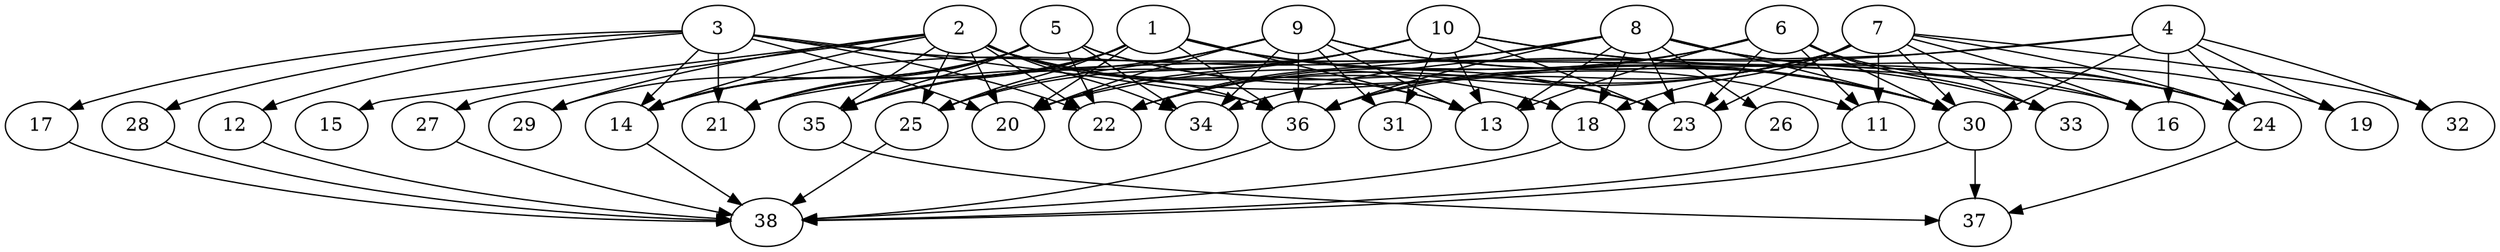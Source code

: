 // DAG (tier=3-complex, mode=data, n=38, ccr=0.501, fat=0.787, density=0.654, regular=0.342, jump=0.296, mindata=4194304, maxdata=33554432)
// DAG automatically generated by daggen at Sun Aug 24 16:33:35 2025
// /home/ermia/Project/Environments/daggen/bin/daggen --dot --ccr 0.501 --fat 0.787 --regular 0.342 --density 0.654 --jump 0.296 --mindata 4194304 --maxdata 33554432 -n 38 
digraph G {
  1 [size="65334574909074240", alpha="0.19", expect_size="32667287454537120"]
  1 -> 13 [size ="2003937251033088"]
  1 -> 14 [size ="2003937251033088"]
  1 -> 20 [size ="2003937251033088"]
  1 -> 21 [size ="2003937251033088"]
  1 -> 23 [size ="2003937251033088"]
  1 -> 25 [size ="2003937251033088"]
  1 -> 30 [size ="2003937251033088"]
  1 -> 35 [size ="2003937251033088"]
  1 -> 36 [size ="2003937251033088"]
  2 [size="591160923768345329664", alpha="0.17", expect_size="295580461884172664832"]
  2 -> 13 [size ="563499843452928"]
  2 -> 14 [size ="563499843452928"]
  2 -> 15 [size ="563499843452928"]
  2 -> 18 [size ="563499843452928"]
  2 -> 20 [size ="563499843452928"]
  2 -> 22 [size ="563499843452928"]
  2 -> 25 [size ="563499843452928"]
  2 -> 27 [size ="563499843452928"]
  2 -> 29 [size ="563499843452928"]
  2 -> 30 [size ="563499843452928"]
  2 -> 34 [size ="563499843452928"]
  2 -> 35 [size ="563499843452928"]
  2 -> 36 [size ="563499843452928"]
  3 [size="677336847851790976", alpha="0.09", expect_size="338668423925895488"]
  3 -> 12 [size ="1279865894469632"]
  3 -> 14 [size ="1279865894469632"]
  3 -> 16 [size ="1279865894469632"]
  3 -> 17 [size ="1279865894469632"]
  3 -> 20 [size ="1279865894469632"]
  3 -> 21 [size ="1279865894469632"]
  3 -> 22 [size ="1279865894469632"]
  3 -> 28 [size ="1279865894469632"]
  3 -> 36 [size ="1279865894469632"]
  4 [size="5342951505424485376", alpha="0.06", expect_size="2671475752712242688"]
  4 -> 16 [size ="3809044435304448"]
  4 -> 19 [size ="3809044435304448"]
  4 -> 21 [size ="3809044435304448"]
  4 -> 24 [size ="3809044435304448"]
  4 -> 30 [size ="3809044435304448"]
  4 -> 32 [size ="3809044435304448"]
  4 -> 34 [size ="3809044435304448"]
  5 [size="101038604967025664", alpha="0.16", expect_size="50519302483512832"]
  5 -> 11 [size ="1764678044745728"]
  5 -> 14 [size ="1764678044745728"]
  5 -> 21 [size ="1764678044745728"]
  5 -> 22 [size ="1764678044745728"]
  5 -> 23 [size ="1764678044745728"]
  5 -> 29 [size ="1764678044745728"]
  5 -> 34 [size ="1764678044745728"]
  5 -> 35 [size ="1764678044745728"]
  6 [size="176079704817316096", alpha="0.12", expect_size="88039852408658048"]
  6 -> 11 [size ="3600688550510592"]
  6 -> 13 [size ="3600688550510592"]
  6 -> 22 [size ="3600688550510592"]
  6 -> 23 [size ="3600688550510592"]
  6 -> 24 [size ="3600688550510592"]
  6 -> 30 [size ="3600688550510592"]
  6 -> 33 [size ="3600688550510592"]
  6 -> 36 [size ="3600688550510592"]
  7 [size="449739225345076864", alpha="0.02", expect_size="224869612672538432"]
  7 -> 11 [size ="7162754213347328"]
  7 -> 16 [size ="7162754213347328"]
  7 -> 18 [size ="7162754213347328"]
  7 -> 20 [size ="7162754213347328"]
  7 -> 22 [size ="7162754213347328"]
  7 -> 23 [size ="7162754213347328"]
  7 -> 24 [size ="7162754213347328"]
  7 -> 30 [size ="7162754213347328"]
  7 -> 32 [size ="7162754213347328"]
  7 -> 33 [size ="7162754213347328"]
  7 -> 36 [size ="7162754213347328"]
  8 [size="1063146820500730150912", alpha="0.12", expect_size="531573410250365075456"]
  8 -> 13 [size ="833333453914112"]
  8 -> 14 [size ="833333453914112"]
  8 -> 18 [size ="833333453914112"]
  8 -> 19 [size ="833333453914112"]
  8 -> 22 [size ="833333453914112"]
  8 -> 23 [size ="833333453914112"]
  8 -> 24 [size ="833333453914112"]
  8 -> 26 [size ="833333453914112"]
  8 -> 30 [size ="833333453914112"]
  8 -> 36 [size ="833333453914112"]
  9 [size="40256985373874696", alpha="0.10", expect_size="20128492686937348"]
  9 -> 13 [size ="1747685577064448"]
  9 -> 20 [size ="1747685577064448"]
  9 -> 25 [size ="1747685577064448"]
  9 -> 30 [size ="1747685577064448"]
  9 -> 31 [size ="1747685577064448"]
  9 -> 33 [size ="1747685577064448"]
  9 -> 34 [size ="1747685577064448"]
  9 -> 35 [size ="1747685577064448"]
  9 -> 36 [size ="1747685577064448"]
  10 [size="325771599768412608", alpha="0.05", expect_size="162885799884206304"]
  10 -> 13 [size ="8474361853902848"]
  10 -> 16 [size ="8474361853902848"]
  10 -> 20 [size ="8474361853902848"]
  10 -> 23 [size ="8474361853902848"]
  10 -> 24 [size ="8474361853902848"]
  10 -> 25 [size ="8474361853902848"]
  10 -> 31 [size ="8474361853902848"]
  10 -> 35 [size ="8474361853902848"]
  11 [size="11206566776975173632", alpha="0.04", expect_size="5603283388487586816"]
  11 -> 38 [size ="3815840071811072"]
  12 [size="701923643543141888", alpha="0.13", expect_size="350961821771570944"]
  12 -> 38 [size ="1374174794743808"]
  13 [size="4472765036998733824", alpha="0.10", expect_size="2236382518499366912"]
  14 [size="20522860734310537756672", alpha="0.13", expect_size="10261430367155268878336"]
  14 -> 38 [size ="5996740452810752"]
  15 [size="1248506246978031104", alpha="0.12", expect_size="624253123489015552"]
  16 [size="36948077245720506138624", alpha="0.07", expect_size="18474038622860253069312"]
  17 [size="512885245705780723712", alpha="0.02", expect_size="256442622852890361856"]
  17 -> 38 [size ="512589993869312"]
  18 [size="28436712059015576", alpha="0.19", expect_size="14218356029507788"]
  18 -> 38 [size ="1507607642636288"]
  19 [size="5195738049907504", alpha="0.09", expect_size="2597869024953752"]
  20 [size="16976846197409536", alpha="0.00", expect_size="8488423098704768"]
  21 [size="9550663886951915520", alpha="0.10", expect_size="4775331943475957760"]
  22 [size="18946819448065916928", alpha="0.08", expect_size="9473409724032958464"]
  23 [size="14848973948405308981248", alpha="0.14", expect_size="7424486974202654490624"]
  24 [size="7032266792488632320", alpha="0.19", expect_size="3516133396244316160"]
  24 -> 37 [size ="6334660686643200"]
  25 [size="590322126030795008", alpha="0.07", expect_size="295161063015397504"]
  25 -> 38 [size ="227526429376512"]
  26 [size="10945452714807244", alpha="0.04", expect_size="5472726357403622"]
  27 [size="71491244879374440", alpha="0.10", expect_size="35745622439687220"]
  27 -> 38 [size ="2282691365961728"]
  28 [size="684394127270669824", alpha="0.16", expect_size="342197063635334912"]
  28 -> 38 [size ="306333920264192"]
  29 [size="751243516650105728", alpha="0.06", expect_size="375621758325052864"]
  30 [size="7974691831581240320", alpha="0.08", expect_size="3987345915790620160"]
  30 -> 37 [size ="4925705255124992"]
  30 -> 38 [size ="4925705255124992"]
  31 [size="4686819127853722624", alpha="0.04", expect_size="2343409563926861312"]
  32 [size="6357564730585279488", alpha="0.00", expect_size="3178782365292639744"]
  33 [size="145553469767449728", alpha="0.02", expect_size="72776734883724864"]
  34 [size="8231560339375974400", alpha="0.00", expect_size="4115780169687987200"]
  35 [size="993218643660110848", alpha="0.03", expect_size="496609321830055424"]
  35 -> 37 [size ="354418688000000"]
  36 [size="15279931835875944562688", alpha="0.20", expect_size="7639965917937972281344"]
  36 -> 38 [size ="4926111809011712"]
  37 [size="635007796949783680", alpha="0.18", expect_size="317503898474891840"]
  38 [size="13216318474274273280", alpha="0.01", expect_size="6608159237137136640"]
}